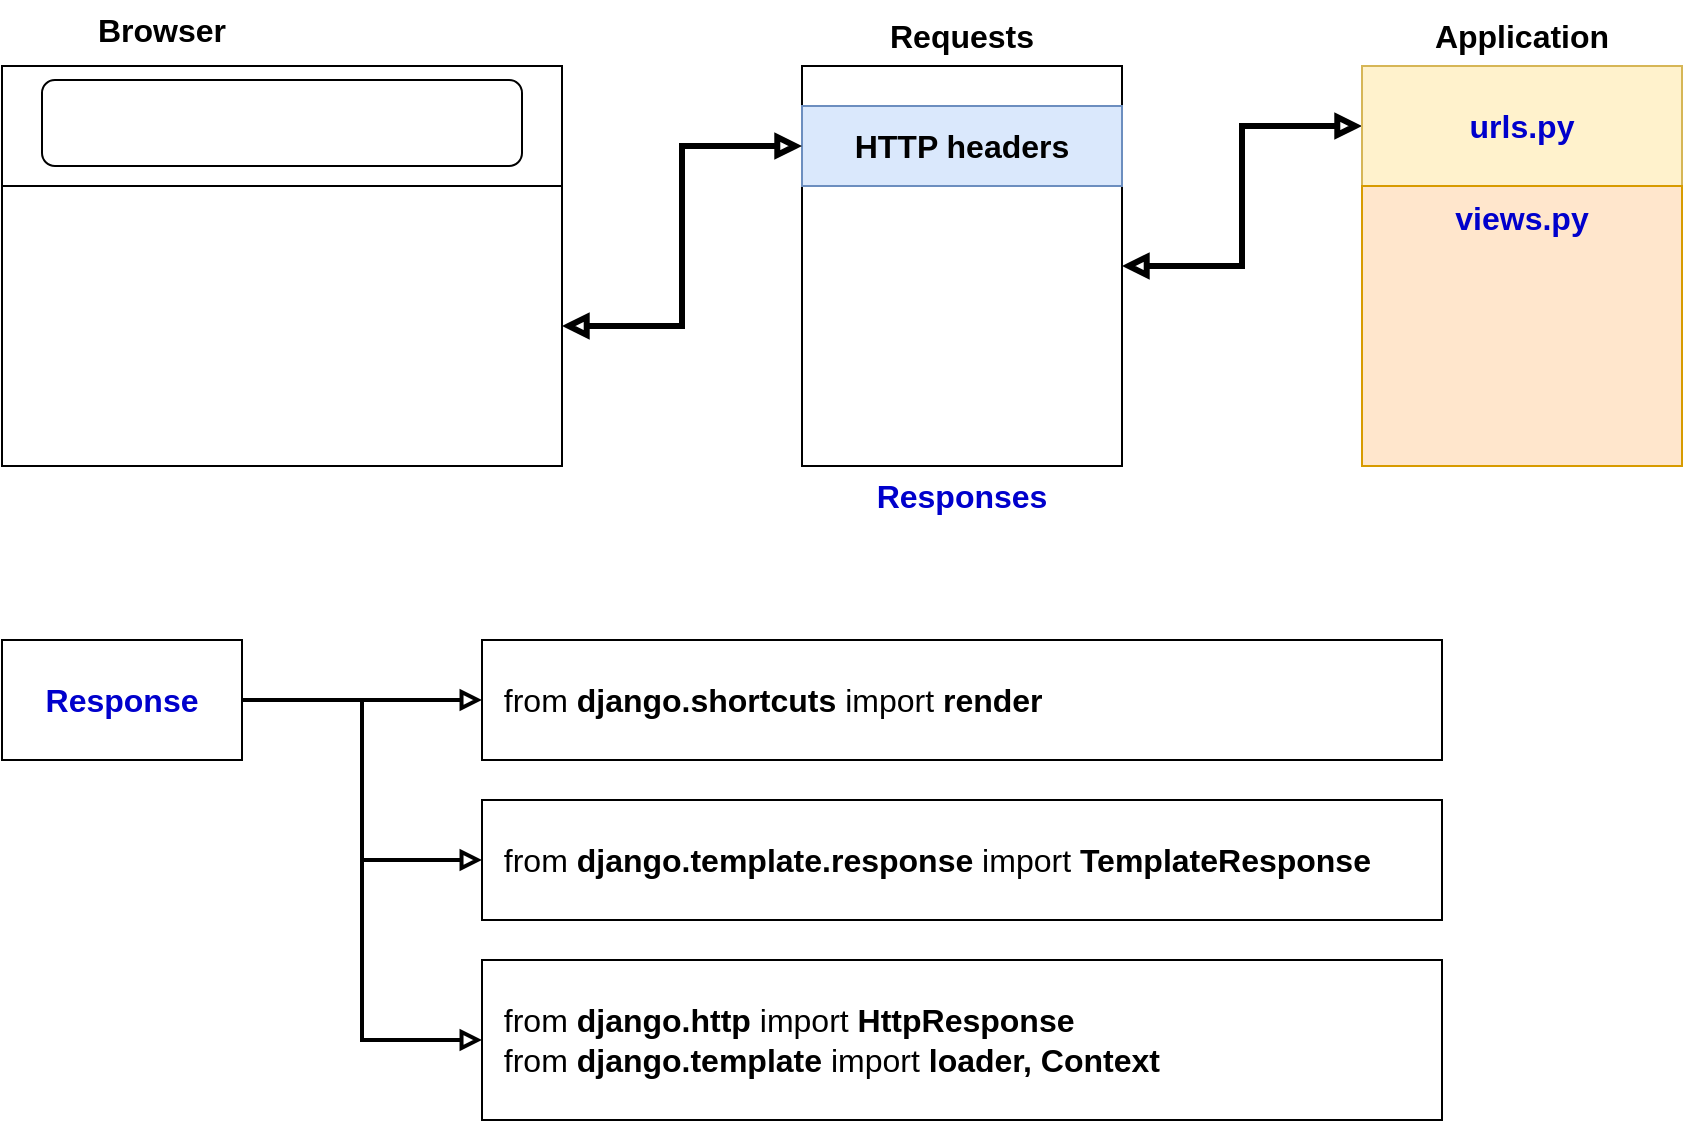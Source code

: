 <mxfile version="12.2.4" pages="3"><diagram id="7rl21mJQBGK-ak0Gol6q" name="Page-1"><mxGraphModel dx="978" dy="592" grid="1" gridSize="10" guides="1" tooltips="1" connect="1" arrows="1" fold="1" page="1" pageScale="1" pageWidth="1100" pageHeight="850" math="0" shadow="0"><root><mxCell id="0"/><mxCell id="1" parent="0"/><mxCell id="14" style="edgeStyle=orthogonalEdgeStyle;rounded=0;orthogonalLoop=1;jettySize=auto;html=1;exitX=1;exitY=0.5;exitDx=0;exitDy=0;entryX=0;entryY=0.5;entryDx=0;entryDy=0;fontSize=16;endArrow=block;endFill=0;startArrow=block;startFill=0;strokeWidth=3;fontStyle=1" parent="1" source="3" target="10" edge="1"><mxGeometry relative="1" as="geometry"/></mxCell><mxCell id="3" value="" style="rounded=0;whiteSpace=wrap;html=1;fontSize=16;" parent="1" vertex="1"><mxGeometry x="480" y="153" width="160" height="200" as="geometry"/></mxCell><mxCell id="2" value="HTTP headers" style="rounded=0;whiteSpace=wrap;html=1;fontSize=16;fillColor=#dae8fc;strokeColor=#6c8ebf;fontStyle=1" parent="1" vertex="1"><mxGeometry x="480" y="173" width="160" height="40" as="geometry"/></mxCell><mxCell id="4" value="Requests" style="text;html=1;strokeColor=none;fillColor=none;align=center;verticalAlign=middle;whiteSpace=wrap;rounded=0;fontSize=16;fontStyle=1" parent="1" vertex="1"><mxGeometry x="480" y="123" width="160" height="30" as="geometry"/></mxCell><mxCell id="5" value="" style="rounded=0;whiteSpace=wrap;html=1;fontSize=16;" parent="1" vertex="1"><mxGeometry x="80" y="153" width="280" height="60" as="geometry"/></mxCell><mxCell id="6" value="" style="rounded=1;whiteSpace=wrap;html=1;fontSize=16;" parent="1" vertex="1"><mxGeometry x="100" y="160" width="240" height="43" as="geometry"/></mxCell><mxCell id="9" style="edgeStyle=orthogonalEdgeStyle;rounded=0;orthogonalLoop=1;jettySize=auto;html=1;exitX=1;exitY=0.5;exitDx=0;exitDy=0;entryX=0;entryY=0.5;entryDx=0;entryDy=0;fontSize=16;endArrow=block;endFill=0;startArrow=block;startFill=0;strokeWidth=3;fontStyle=1" parent="1" source="7" target="2" edge="1"><mxGeometry relative="1" as="geometry"/></mxCell><mxCell id="7" value="" style="rounded=0;whiteSpace=wrap;html=1;fontSize=16;" parent="1" vertex="1"><mxGeometry x="80" y="213" width="280" height="140" as="geometry"/></mxCell><mxCell id="8" value="Browser" style="text;html=1;strokeColor=none;fillColor=none;align=center;verticalAlign=middle;whiteSpace=wrap;rounded=0;fontSize=16;fontStyle=1" parent="1" vertex="1"><mxGeometry x="80" y="120" width="160" height="30" as="geometry"/></mxCell><mxCell id="10" value="urls.py" style="rounded=0;whiteSpace=wrap;html=1;fontSize=16;fillColor=#fff2cc;strokeColor=#d6b656;fontStyle=1;fontColor=#0000CC;" parent="1" vertex="1"><mxGeometry x="760" y="153" width="160" height="60" as="geometry"/></mxCell><mxCell id="11" value="views.py" style="rounded=0;whiteSpace=wrap;html=1;fontSize=16;fillColor=#ffe6cc;strokeColor=#d79b00;verticalAlign=top;fontStyle=1;fontColor=#0000CC;" parent="1" vertex="1"><mxGeometry x="760" y="213" width="160" height="140" as="geometry"/></mxCell><mxCell id="12" value="Application" style="text;html=1;strokeColor=none;fillColor=none;align=center;verticalAlign=middle;whiteSpace=wrap;rounded=0;fontSize=16;fontStyle=1" parent="1" vertex="1"><mxGeometry x="760" y="123" width="160" height="30" as="geometry"/></mxCell><mxCell id="15" value="Responses" style="text;html=1;strokeColor=none;fillColor=none;align=center;verticalAlign=middle;whiteSpace=wrap;rounded=0;fontSize=16;fontStyle=1;fontColor=#0000CC;" parent="1" vertex="1"><mxGeometry x="480" y="353" width="160" height="30" as="geometry"/></mxCell><mxCell id="25" style="edgeStyle=orthogonalEdgeStyle;rounded=0;orthogonalLoop=1;jettySize=auto;html=1;exitX=1;exitY=0.5;exitDx=0;exitDy=0;startArrow=none;startFill=0;endArrow=block;endFill=0;strokeWidth=2;fontSize=16;fontColor=#000000;fontStyle=1" parent="1" source="16" target="17" edge="1"><mxGeometry relative="1" as="geometry"/></mxCell><mxCell id="26" style="edgeStyle=orthogonalEdgeStyle;rounded=0;orthogonalLoop=1;jettySize=auto;html=1;exitX=1;exitY=0.5;exitDx=0;exitDy=0;entryX=0;entryY=0.5;entryDx=0;entryDy=0;startArrow=none;startFill=0;endArrow=block;endFill=0;strokeWidth=2;fontSize=16;fontColor=#000000;fontStyle=1" parent="1" source="16" target="19" edge="1"><mxGeometry relative="1" as="geometry"/></mxCell><mxCell id="27" style="edgeStyle=orthogonalEdgeStyle;rounded=0;orthogonalLoop=1;jettySize=auto;html=1;exitX=1;exitY=0.5;exitDx=0;exitDy=0;entryX=0;entryY=0.5;entryDx=0;entryDy=0;startArrow=none;startFill=0;endArrow=block;endFill=0;strokeWidth=2;fontSize=16;fontColor=#000000;fontStyle=1" parent="1" source="16" target="21" edge="1"><mxGeometry relative="1" as="geometry"/></mxCell><mxCell id="16" value="Response" style="rounded=0;whiteSpace=wrap;html=1;fontSize=16;fontColor=#0000CC;fontStyle=1" parent="1" vertex="1"><mxGeometry x="80" y="440" width="120" height="60" as="geometry"/></mxCell><mxCell id="19" value="&amp;nbsp; from &lt;b&gt;django.template.response&lt;/b&gt; import &lt;b&gt;TemplateResponse&lt;/b&gt;" style="rounded=0;whiteSpace=wrap;html=1;fontSize=16;fontColor=#000000;align=left;" parent="1" vertex="1"><mxGeometry x="320" y="520" width="480" height="60" as="geometry"/></mxCell><mxCell id="17" value="&amp;nbsp; from &lt;b&gt;django.shortcuts&lt;/b&gt; import &lt;b&gt;render&lt;/b&gt;" style="rounded=0;whiteSpace=wrap;html=1;fontSize=16;fontColor=#000000;align=left;" parent="1" vertex="1"><mxGeometry x="320" y="440" width="480" height="60" as="geometry"/></mxCell><mxCell id="21" value="&amp;nbsp; from &lt;b&gt;django.http&lt;/b&gt; import &lt;b&gt;HttpResponse&lt;/b&gt;&lt;br&gt;&amp;nbsp; from &lt;b&gt;django.template&lt;/b&gt;&amp;nbsp;import &lt;b&gt;loader, Context&lt;/b&gt;" style="rounded=0;whiteSpace=wrap;html=1;fontSize=16;fontColor=#000000;align=left;" parent="1" vertex="1"><mxGeometry x="320" y="600" width="480" height="80" as="geometry"/></mxCell></root></mxGraphModel></diagram><diagram id="e4ffB53nSFt1hGqKBert" name="Page-2"><mxGraphModel dx="978" dy="592" grid="1" gridSize="10" guides="1" tooltips="1" connect="1" arrows="1" fold="1" page="1" pageScale="1" pageWidth="1100" pageHeight="850" math="0" shadow="0"><root><mxCell id="DVi4GFdqxQA5bUtPBIsE-0"/><mxCell id="DVi4GFdqxQA5bUtPBIsE-1" parent="DVi4GFdqxQA5bUtPBIsE-0"/><mxCell id="2LyokZ2razKA28SKcOb5-0" value="Q: how many built-in classed-based &lt;b&gt;APIs&lt;/b&gt; in &lt;b&gt;DRF&lt;/b&gt;?" style="text;html=1;strokeColor=#b85450;fillColor=#f8cecc;align=left;verticalAlign=middle;whiteSpace=wrap;rounded=0;fontSize=16;" parent="DVi4GFdqxQA5bUtPBIsE-1" vertex="1"><mxGeometry x="80" y="40" width="720" height="30" as="geometry"/></mxCell><mxCell id="2LyokZ2razKA28SKcOb5-2" value="[&lt;b&gt;&lt;font color=&quot;#ff0000&quot;&gt;views&lt;/font&gt;&lt;/b&gt;]&lt;br&gt;----&lt;br&gt;* django.&lt;b&gt;views&lt;/b&gt;&lt;br&gt;* django.&lt;b&gt;shortcuts&lt;/b&gt;&lt;br&gt;* django.&lt;b&gt;template&lt;/b&gt;&lt;br&gt;----" style="rounded=0;whiteSpace=wrap;html=1;strokeColor=#82b366;fontSize=16;align=left;verticalAlign=top;fillColor=#d5e8d4;" parent="DVi4GFdqxQA5bUtPBIsE-1" vertex="1"><mxGeometry x="320" y="80" width="230" height="160" as="geometry"/></mxCell><mxCell id="2LyokZ2razKA28SKcOb5-3" value="[&lt;b&gt;&lt;font color=&quot;#ff0000&quot;&gt;models&lt;/font&gt;&lt;/b&gt;]&lt;br&gt;----&lt;br&gt;* django.views&lt;br&gt;* django.shortcuts&lt;br&gt;* django.template&lt;br&gt;----" style="rounded=0;whiteSpace=wrap;html=1;strokeColor=#6c8ebf;fontSize=16;align=left;verticalAlign=top;fillColor=#dae8fc;" parent="DVi4GFdqxQA5bUtPBIsE-1" vertex="1"><mxGeometry x="80" y="80" width="230" height="160" as="geometry"/></mxCell><mxCell id="2LyokZ2razKA28SKcOb5-4" value="[&lt;b&gt;&lt;font color=&quot;#ff0000&quot;&gt;mildwares&lt;/font&gt;&lt;/b&gt;]&lt;br&gt;----&lt;br&gt;* django.views&lt;br&gt;* django.shortcuts&lt;br&gt;* django.template&lt;br&gt;----" style="rounded=0;whiteSpace=wrap;html=1;strokeColor=#36393d;fontSize=16;align=left;verticalAlign=top;fillColor=#cdeb8b;" parent="DVi4GFdqxQA5bUtPBIsE-1" vertex="1"><mxGeometry x="560" y="80" width="240" height="160" as="geometry"/></mxCell><mxCell id="BtA1mdbn9h29tg15fozY-0" value="[&lt;font color=&quot;#ff8000&quot; style=&quot;font-weight: bold&quot;&gt;shortcuts&lt;/font&gt;, functions]&lt;br&gt;----&lt;br&gt;* &lt;b&gt;render&lt;/b&gt;&lt;br&gt;* &lt;b&gt;redirect&lt;/b&gt;&lt;br&gt;* &lt;b&gt;get_object_or_404&lt;br&gt;&lt;/b&gt;* &lt;b&gt;get_list_or_404&lt;/b&gt;&lt;br&gt;----" style="rounded=0;whiteSpace=wrap;html=1;strokeColor=#36393d;fontSize=16;align=left;fillColor=#eeeeee;" parent="DVi4GFdqxQA5bUtPBIsE-1" vertex="1"><mxGeometry x="80" y="280" width="180" height="160" as="geometry"/></mxCell><mxCell id="BtA1mdbn9h29tg15fozY-1" value="[&lt;b&gt;&lt;font color=&quot;#0000cc&quot;&gt;urls&lt;/font&gt;&lt;/b&gt;, functions]&lt;br&gt;----&lt;br&gt;* &lt;b&gt;path&lt;/b&gt;&lt;br&gt;* &lt;b&gt;re_path&lt;/b&gt;&lt;br&gt;* &lt;b&gt;include&lt;br&gt;&lt;/b&gt;* &lt;b&gt;reverse&lt;br&gt;&lt;/b&gt;* &lt;b&gt;register_converter&lt;/b&gt;&lt;br&gt;----" style="rounded=0;whiteSpace=wrap;html=1;strokeColor=#36393d;fontSize=16;align=left;fillColor=#eeeeee;" parent="DVi4GFdqxQA5bUtPBIsE-1" vertex="1"><mxGeometry x="280" y="280" width="180" height="160" as="geometry"/></mxCell><mxCell id="SQ0UUJ-TLdb8UlJdZwJ6-0" value="[&lt;font color=&quot;#ff8000&quot; style=&quot;font-weight: bold&quot;&gt;http&lt;/font&gt;, functions]&lt;br&gt;----&lt;br&gt;* &lt;b&gt;HttpResponse&lt;/b&gt;&lt;br&gt;&lt;br&gt;* &lt;b&gt;HttpResponsePermanentRedirect&lt;/b&gt;&lt;br&gt;* &lt;b&gt;HttpResponseRedirect&lt;br&gt;&lt;/b&gt;&lt;br&gt;* &lt;b&gt;HttpResponseNotModified&lt;br&gt;&lt;/b&gt;&lt;br&gt;* &lt;b&gt;HttpResponseBadRequest&lt;/b&gt;&lt;br&gt;* &lt;b&gt;HttpResponseNotFound&lt;/b&gt;&lt;br&gt;* &lt;b&gt;HttpResponseForbidden&lt;/b&gt;&lt;br&gt;* &lt;b&gt;HttpResponseNotAllowed&lt;/b&gt;&lt;br&gt;* &lt;b&gt;HttpResponseGone&lt;/b&gt;&lt;br&gt;* &lt;b&gt;HttpResponseServerError&lt;br&gt;&lt;/b&gt;&lt;br&gt;* &lt;b&gt;JsonResponse&lt;/b&gt;&lt;br&gt;&lt;br&gt;* &lt;b&gt;StreamingHttpResponse&lt;br&gt;&lt;/b&gt;&lt;br&gt;* &lt;b&gt;FileResponse&lt;/b&gt;&lt;br&gt;&lt;br&gt;----" style="rounded=0;whiteSpace=wrap;html=1;strokeColor=#36393d;fontSize=16;align=left;fillColor=#eeeeee;verticalAlign=top;" parent="DVi4GFdqxQA5bUtPBIsE-1" vertex="1"><mxGeometry x="480" y="280" width="280" height="460" as="geometry"/></mxCell><mxCell id="SQ0UUJ-TLdb8UlJdZwJ6-1" value="[&lt;font color=&quot;#ff8000&quot; style=&quot;font-weight: bold&quot;&gt;views&lt;/font&gt;, functions]&lt;br&gt;----&lt;br&gt;* &lt;b&gt;generic&lt;/b&gt;&lt;br&gt;* &lt;b&gt;defaults&lt;/b&gt;&lt;br&gt;* &lt;b&gt;&lt;br&gt;&lt;/b&gt;* &lt;br&gt;----" style="rounded=0;whiteSpace=wrap;html=1;strokeColor=#36393d;fontSize=16;align=left;fillColor=#eeeeee;" parent="DVi4GFdqxQA5bUtPBIsE-1" vertex="1"><mxGeometry x="280" y="460" width="180" height="160" as="geometry"/></mxCell><mxCell id="MnJcDlF4LAsj5Lk3u1Wj-0" value="[&lt;font color=&quot;#ff8000&quot; style=&quot;font-weight: bold&quot;&gt;utils&lt;/font&gt;, functions]&lt;br&gt;----&lt;br&gt;* &lt;b&gt;timezone&lt;/b&gt;&lt;br&gt;* &lt;br&gt;* &lt;b&gt;&lt;br&gt;&lt;/b&gt;* &lt;br&gt;----" style="rounded=0;whiteSpace=wrap;html=1;strokeColor=#36393d;fontSize=16;align=left;fillColor=#eeeeee;" parent="DVi4GFdqxQA5bUtPBIsE-1" vertex="1"><mxGeometry x="80" y="460" width="180" height="160" as="geometry"/></mxCell><mxCell id="MnJcDlF4LAsj5Lk3u1Wj-1" value="[&lt;font color=&quot;#ff8000&quot; style=&quot;font-weight: bold&quot;&gt;template&lt;/font&gt;, functions]&lt;br&gt;----&lt;br&gt;* &lt;b&gt;loader&lt;/b&gt;&lt;br&gt;* &lt;b&gt;Context&lt;/b&gt;&lt;br&gt;* &lt;b&gt;&lt;br&gt;&lt;/b&gt;* &lt;br&gt;----" style="rounded=0;whiteSpace=wrap;html=1;strokeColor=#36393d;fontSize=16;align=left;fillColor=#eeeeee;" parent="DVi4GFdqxQA5bUtPBIsE-1" vertex="1"><mxGeometry x="80" y="640" width="180" height="160" as="geometry"/></mxCell></root></mxGraphModel></diagram><diagram id="bsMJMEVDw1AB5kzE6KTt" name="Page-3"><mxGraphModel dx="978" dy="592" grid="1" gridSize="10" guides="1" tooltips="1" connect="1" arrows="1" fold="1" page="1" pageScale="1" pageWidth="1100" pageHeight="850" math="0" shadow="0"><root><mxCell id="DXaA3or2augOhaXhg4Tx-0"/><mxCell id="DXaA3or2augOhaXhg4Tx-1" parent="DXaA3or2augOhaXhg4Tx-0"/><mxCell id="DXaA3or2augOhaXhg4Tx-2" value="&lt;font color=&quot;#0000cc&quot;&gt;HTTP&lt;/font&gt; &lt;b&gt;&lt;u&gt;Error&lt;/u&gt;&lt;/b&gt; handlers in practical way" style="rounded=0;whiteSpace=wrap;html=1;fontSize=16;" parent="DXaA3or2augOhaXhg4Tx-1" vertex="1"><mxGeometry x="40" y="40" width="600" height="40" as="geometry"/></mxCell><mxCell id="DlnR_GvUIVZrtLioaGMu-0" value="" style="rounded=0;whiteSpace=wrap;html=1;fontSize=16;fillColor=#f5f5f5;strokeColor=#666666;fontColor=#333333;" parent="DXaA3or2augOhaXhg4Tx-1" vertex="1"><mxGeometry x="40" y="90" width="600" height="430" as="geometry"/></mxCell><mxCell id="DlnR_GvUIVZrtLioaGMu-1" value="&amp;nbsp; step1, put all &lt;b style=&quot;font-size: 14px&quot;&gt;&lt;font color=&quot;#ff0000&quot; style=&quot;font-size: 14px&quot;&gt;3xx&lt;/font&gt;&lt;/b&gt;, &lt;font color=&quot;#ff0000&quot; style=&quot;font-size: 14px&quot;&gt;&lt;b style=&quot;font-size: 14px&quot;&gt;4xx&lt;/b&gt;&lt;/font&gt;, &lt;b style=&quot;font-size: 14px&quot;&gt;&lt;font color=&quot;#ff0000&quot; style=&quot;font-size: 14px&quot;&gt;5xx&lt;/font&gt;&lt;/b&gt;&amp;nbsp;html templates in a directory(&lt;b&gt;&lt;font color=&quot;#0000cc&quot;&gt;utils&lt;/font&gt;&lt;/b&gt;) under subd&amp;nbsp;&lt;b style=&quot;font-size: 14px&quot;&gt;Project_Name&lt;/b&gt;" style="rounded=1;whiteSpace=wrap;html=1;fontSize=14;align=left;fillColor=#ffe6cc;strokeColor=#d79b00;" parent="DXaA3or2augOhaXhg4Tx-1" vertex="1"><mxGeometry x="50" y="100" width="580" height="50" as="geometry"/></mxCell><mxCell id="blO1oqnwOY7Q0o9bVGNS-1" value="&amp;nbsp; (root) &lt;b&gt;Project_Name&lt;/b&gt;" style="rounded=0;whiteSpace=wrap;html=1;fontSize=16;align=left;" parent="DXaA3or2augOhaXhg4Tx-1" vertex="1"><mxGeometry x="680" y="40" width="180" height="60" as="geometry"/></mxCell><mxCell id="blO1oqnwOY7Q0o9bVGNS-8" style="edgeStyle=orthogonalEdgeStyle;rounded=0;orthogonalLoop=1;jettySize=auto;html=1;exitX=0;exitY=0.5;exitDx=0;exitDy=0;entryX=0.25;entryY=1;entryDx=0;entryDy=0;fontSize=16;" parent="DXaA3or2augOhaXhg4Tx-1" source="blO1oqnwOY7Q0o9bVGNS-2" target="blO1oqnwOY7Q0o9bVGNS-1" edge="1"><mxGeometry relative="1" as="geometry"/></mxCell><mxCell id="blO1oqnwOY7Q0o9bVGNS-2" value="&amp;nbsp; (subd) &lt;b&gt;Project_Name&lt;/b&gt;" style="rounded=0;whiteSpace=wrap;html=1;fontSize=16;align=left;" parent="DXaA3or2augOhaXhg4Tx-1" vertex="1"><mxGeometry x="760" y="130" width="180" height="60" as="geometry"/></mxCell><mxCell id="blO1oqnwOY7Q0o9bVGNS-10" style="edgeStyle=orthogonalEdgeStyle;rounded=0;orthogonalLoop=1;jettySize=auto;html=1;exitX=0;exitY=0.5;exitDx=0;exitDy=0;entryX=0.25;entryY=1;entryDx=0;entryDy=0;fontSize=16;" parent="DXaA3or2augOhaXhg4Tx-1" source="blO1oqnwOY7Q0o9bVGNS-3" target="blO1oqnwOY7Q0o9bVGNS-1" edge="1"><mxGeometry relative="1" as="geometry"/></mxCell><mxCell id="blO1oqnwOY7Q0o9bVGNS-3" value="manage.py" style="text;html=1;strokeColor=none;fillColor=none;align=left;verticalAlign=middle;whiteSpace=wrap;rounded=0;fontSize=16;" parent="DXaA3or2augOhaXhg4Tx-1" vertex="1"><mxGeometry x="750" y="720" width="130" height="40" as="geometry"/></mxCell><mxCell id="blO1oqnwOY7Q0o9bVGNS-12" style="edgeStyle=orthogonalEdgeStyle;rounded=0;orthogonalLoop=1;jettySize=auto;html=1;exitX=0;exitY=0.5;exitDx=0;exitDy=0;entryX=0.25;entryY=1;entryDx=0;entryDy=0;fontSize=16;" parent="DXaA3or2augOhaXhg4Tx-1" source="blO1oqnwOY7Q0o9bVGNS-5" target="blO1oqnwOY7Q0o9bVGNS-1" edge="1"><mxGeometry relative="1" as="geometry"/></mxCell><mxCell id="blO1oqnwOY7Q0o9bVGNS-5" value="sql.db" style="text;html=1;strokeColor=none;fillColor=none;align=left;verticalAlign=middle;whiteSpace=wrap;rounded=0;fontSize=16;" parent="DXaA3or2augOhaXhg4Tx-1" vertex="1"><mxGeometry x="750" y="760" width="130" height="40" as="geometry"/></mxCell><mxCell id="blO1oqnwOY7Q0o9bVGNS-13" style="edgeStyle=orthogonalEdgeStyle;rounded=0;orthogonalLoop=1;jettySize=auto;html=1;exitX=0;exitY=0.5;exitDx=0;exitDy=0;entryX=0.25;entryY=1;entryDx=0;entryDy=0;fontSize=16;" parent="DXaA3or2augOhaXhg4Tx-1" source="blO1oqnwOY7Q0o9bVGNS-6" target="blO1oqnwOY7Q0o9bVGNS-2" edge="1"><mxGeometry relative="1" as="geometry"/></mxCell><mxCell id="blO1oqnwOY7Q0o9bVGNS-6" value="&amp;nbsp; (subd) &lt;b&gt;templates&lt;/b&gt;" style="rounded=0;whiteSpace=wrap;html=1;fontSize=16;align=left;" parent="DXaA3or2augOhaXhg4Tx-1" vertex="1"><mxGeometry x="840" y="266.5" width="180" height="40" as="geometry"/></mxCell><mxCell id="blO1oqnwOY7Q0o9bVGNS-15" style="edgeStyle=orthogonalEdgeStyle;rounded=0;orthogonalLoop=1;jettySize=auto;html=1;exitX=0;exitY=0.5;exitDx=0;exitDy=0;entryX=0.25;entryY=1;entryDx=0;entryDy=0;fontSize=16;" parent="DXaA3or2augOhaXhg4Tx-1" source="blO1oqnwOY7Q0o9bVGNS-7" target="blO1oqnwOY7Q0o9bVGNS-2" edge="1"><mxGeometry relative="1" as="geometry"/></mxCell><mxCell id="blO1oqnwOY7Q0o9bVGNS-7" value="&amp;nbsp; (subd) &lt;b&gt;&lt;font color=&quot;#0000cc&quot;&gt;utils&lt;/font&gt;&lt;/b&gt;" style="rounded=0;whiteSpace=wrap;html=1;fontSize=16;align=left;fillColor=#ffe6cc;strokeColor=#d79b00;" parent="DXaA3or2augOhaXhg4Tx-1" vertex="1"><mxGeometry x="840" y="320" width="180" height="40" as="geometry"/></mxCell><mxCell id="blO1oqnwOY7Q0o9bVGNS-17" style="edgeStyle=orthogonalEdgeStyle;rounded=0;orthogonalLoop=1;jettySize=auto;html=1;exitX=0;exitY=0.5;exitDx=0;exitDy=0;entryX=0.25;entryY=1;entryDx=0;entryDy=0;fontSize=16;" parent="DXaA3or2augOhaXhg4Tx-1" source="blO1oqnwOY7Q0o9bVGNS-16" target="blO1oqnwOY7Q0o9bVGNS-2" edge="1"><mxGeometry relative="1" as="geometry"/></mxCell><mxCell id="blO1oqnwOY7Q0o9bVGNS-16" value="&amp;nbsp; (subd) &lt;b&gt;App&lt;/b&gt;" style="rounded=0;whiteSpace=wrap;html=1;fontSize=16;align=left;" parent="DXaA3or2augOhaXhg4Tx-1" vertex="1"><mxGeometry x="840" y="217.5" width="180" height="35" as="geometry"/></mxCell><mxCell id="W2NujAJ72MUqqciY42M2-3" style="edgeStyle=orthogonalEdgeStyle;rounded=0;orthogonalLoop=1;jettySize=auto;html=1;exitX=0;exitY=0.5;exitDx=0;exitDy=0;entryX=0.5;entryY=1;entryDx=0;entryDy=0;fontSize=16;" parent="DXaA3or2augOhaXhg4Tx-1" source="W2NujAJ72MUqqciY42M2-0" target="blO1oqnwOY7Q0o9bVGNS-7" edge="1"><mxGeometry relative="1" as="geometry"/></mxCell><mxCell id="W2NujAJ72MUqqciY42M2-0" value="&lt;font color=&quot;#ff0000&quot;&gt;&lt;b&gt;3xx&lt;/b&gt;&lt;/font&gt;.html" style="text;html=1;strokeColor=none;fillColor=none;align=left;verticalAlign=middle;whiteSpace=wrap;rounded=0;fontSize=16;" parent="DXaA3or2augOhaXhg4Tx-1" vertex="1"><mxGeometry x="967.5" y="390" width="105" height="30" as="geometry"/></mxCell><mxCell id="W2NujAJ72MUqqciY42M2-4" style="edgeStyle=orthogonalEdgeStyle;rounded=0;orthogonalLoop=1;jettySize=auto;html=1;exitX=0;exitY=0.5;exitDx=0;exitDy=0;fontSize=16;" parent="DXaA3or2augOhaXhg4Tx-1" source="W2NujAJ72MUqqciY42M2-1" edge="1"><mxGeometry relative="1" as="geometry"><mxPoint x="930" y="360" as="targetPoint"/></mxGeometry></mxCell><mxCell id="W2NujAJ72MUqqciY42M2-1" value="&lt;b&gt;&lt;font color=&quot;#ff0000&quot;&gt;4xx&lt;/font&gt;&lt;/b&gt;.html" style="text;html=1;strokeColor=none;fillColor=none;align=left;verticalAlign=middle;whiteSpace=wrap;rounded=0;fontSize=16;" parent="DXaA3or2augOhaXhg4Tx-1" vertex="1"><mxGeometry x="968" y="430" width="93" height="30" as="geometry"/></mxCell><mxCell id="W2NujAJ72MUqqciY42M2-5" style="edgeStyle=orthogonalEdgeStyle;rounded=0;orthogonalLoop=1;jettySize=auto;html=1;exitX=0;exitY=0.5;exitDx=0;exitDy=0;fontSize=16;" parent="DXaA3or2augOhaXhg4Tx-1" source="W2NujAJ72MUqqciY42M2-2" edge="1"><mxGeometry relative="1" as="geometry"><mxPoint x="930" y="360" as="targetPoint"/></mxGeometry></mxCell><mxCell id="W2NujAJ72MUqqciY42M2-2" value="&lt;b&gt;&lt;font color=&quot;#ff0000&quot;&gt;5xx&lt;/font&gt;&lt;/b&gt;.html" style="text;html=1;strokeColor=none;fillColor=none;align=left;verticalAlign=middle;whiteSpace=wrap;rounded=0;fontSize=16;" parent="DXaA3or2augOhaXhg4Tx-1" vertex="1"><mxGeometry x="967" y="470" width="93" height="30" as="geometry"/></mxCell><mxCell id="gKfDbD1CrBRfe_S66PR6-1" style="edgeStyle=orthogonalEdgeStyle;rounded=0;orthogonalLoop=1;jettySize=auto;html=1;exitX=0;exitY=0.5;exitDx=0;exitDy=0;entryX=0.5;entryY=1;entryDx=0;entryDy=0;fontSize=16;" parent="DXaA3or2augOhaXhg4Tx-1" source="gKfDbD1CrBRfe_S66PR6-0" target="blO1oqnwOY7Q0o9bVGNS-7" edge="1"><mxGeometry relative="1" as="geometry"/></mxCell><mxCell id="gKfDbD1CrBRfe_S66PR6-0" value="&lt;font color=&quot;#0000cc&quot;&gt;&amp;nbsp;views.py&lt;/font&gt;" style="text;html=1;strokeColor=#b85450;fillColor=#f8cecc;align=left;verticalAlign=middle;whiteSpace=wrap;rounded=0;fontSize=16;fontStyle=0" parent="DXaA3or2augOhaXhg4Tx-1" vertex="1"><mxGeometry x="967.5" y="510" width="93" height="30" as="geometry"/></mxCell><mxCell id="gKfDbD1CrBRfe_S66PR6-2" value="&amp;nbsp; step2,&amp;nbsp; setup in &lt;b style=&quot;font-size: 14px&quot;&gt;&lt;font color=&quot;#0000cc&quot; style=&quot;font-size: 14px&quot;&gt;utils/views.py&lt;/font&gt;&lt;/b&gt;,&lt;b style=&quot;font-size: 14px&quot;&gt;&amp;nbsp;&lt;/b&gt;&lt;span style=&quot;font-size: 14px&quot;&gt;define functions to handler errors:&lt;/span&gt;&lt;br style=&quot;font-size: 14px&quot;&gt;&amp;nbsp; &amp;nbsp; &amp;nbsp; &amp;nbsp; &amp;nbsp; &amp;nbsp; &amp;nbsp; - &lt;b style=&quot;font-size: 14px&quot;&gt;bad_request(request, exception=None)&lt;/b&gt;, 400.html&lt;br style=&quot;font-size: 14px&quot;&gt;&amp;nbsp; &amp;nbsp; &amp;nbsp; &amp;nbsp; &amp;nbsp; &amp;nbsp; &amp;nbsp; - &lt;b style=&quot;font-size: 14px&quot;&gt;page_not_found(request, exception=None)&lt;/b&gt;, 404.html&lt;br style=&quot;font-size: 14px&quot;&gt;&amp;nbsp; &amp;nbsp; &amp;nbsp; &amp;nbsp; &amp;nbsp; &amp;nbsp; &amp;nbsp; - &lt;b style=&quot;font-size: 14px&quot;&gt;permission_denied(request, exception=None)&lt;/b&gt;, 403.html&lt;br style=&quot;font-size: 14px&quot;&gt;&amp;nbsp; &amp;nbsp; &amp;nbsp; &amp;nbsp; &amp;nbsp; &amp;nbsp; &amp;nbsp; - &lt;b style=&quot;font-size: 14px&quot;&gt;server_error(request)&lt;/b&gt;, 500.html" style="rounded=1;whiteSpace=wrap;html=1;fontSize=14;align=left;arcSize=11;fillColor=#f8cecc;strokeColor=#b85450;" parent="DXaA3or2augOhaXhg4Tx-1" vertex="1"><mxGeometry x="50" y="160" width="580" height="120" as="geometry"/></mxCell><mxCell id="gKfDbD1CrBRfe_S66PR6-3" value="&amp;nbsp; step3, setup in &lt;font color=&quot;#0000cc&quot; style=&quot;font-size: 14px;&quot;&gt;&lt;b style=&quot;font-size: 14px;&quot;&gt;settings.py&lt;/b&gt;&lt;/font&gt;&lt;br style=&quot;font-size: 14px;&quot;&gt;&lt;b style=&quot;font-size: 14px;&quot;&gt;&amp;nbsp; &amp;nbsp; &amp;nbsp; &amp;nbsp; &amp;nbsp; &amp;nbsp; &amp;nbsp;- DEBUG &lt;/b&gt;= False&lt;br style=&quot;font-size: 14px;&quot;&gt;&lt;b style=&quot;font-size: 14px;&quot;&gt;&amp;nbsp; &amp;nbsp; &amp;nbsp; &amp;nbsp; &amp;nbsp; &amp;nbsp; &amp;nbsp;- ALLOWED_HOSTS &lt;/b&gt;= ['localhost', '127.0.0.1']&lt;br style=&quot;font-size: 14px;&quot;&gt;&lt;b style=&quot;font-size: 14px;&quot;&gt;&amp;nbsp; &amp;nbsp; &amp;nbsp; &amp;nbsp; &amp;nbsp; &amp;nbsp; &amp;nbsp;- TEMPLATES, &lt;/b&gt;add dynamic paths" style="rounded=1;whiteSpace=wrap;html=1;fontSize=14;align=left;arcSize=10;fillColor=#e1d5e7;strokeColor=#9673a6;" parent="DXaA3or2augOhaXhg4Tx-1" vertex="1"><mxGeometry x="50" y="290" width="580" height="90" as="geometry"/></mxCell><mxCell id="HbWiVu9o34RwsYnfMxqz-0" value="&amp;nbsp; step3, setup in &lt;b style=&quot;font-size: 14px;&quot;&gt;&lt;font color=&quot;#0000cc&quot; style=&quot;font-size: 14px;&quot;&gt;urls.py&lt;/font&gt;&lt;/b&gt;&lt;br style=&quot;font-size: 14px;&quot;&gt;&amp;nbsp; &amp;nbsp; &amp;nbsp; &amp;nbsp; &amp;nbsp; &amp;nbsp; &amp;nbsp;- handler400 = 'coffeehouse.utils.views.bad_request'&lt;br style=&quot;font-size: 14px;&quot;&gt;&amp;nbsp; &amp;nbsp; &amp;nbsp; &amp;nbsp; &amp;nbsp; &amp;nbsp; &amp;nbsp;- handler403 = 'coffeehouse.utils.views.permission_denied'&lt;br style=&quot;font-size: 14px;&quot;&gt;&amp;nbsp; &amp;nbsp; &amp;nbsp; &amp;nbsp; &amp;nbsp; &amp;nbsp; &amp;nbsp;- handler404 = 'coffeehouse.utils.views.page_not_found'&lt;br style=&quot;font-size: 14px;&quot;&gt;&amp;nbsp; &amp;nbsp; &amp;nbsp; &amp;nbsp; &amp;nbsp; &amp;nbsp; &amp;nbsp;- handler500 = 'coffeehouse.utils.views.server_error'&lt;b style=&quot;font-size: 14px;&quot;&gt;&lt;br style=&quot;font-size: 14px;&quot;&gt;&lt;/b&gt;" style="rounded=1;whiteSpace=wrap;html=1;fontSize=14;align=left;arcSize=7;fillColor=#d5e8d4;strokeColor=#82b366;" parent="DXaA3or2augOhaXhg4Tx-1" vertex="1"><mxGeometry x="50" y="390" width="580" height="110" as="geometry"/></mxCell><mxCell id="wSjvG1nWMBxSjPZ-U2_N-3" style="edgeStyle=orthogonalEdgeStyle;rounded=0;orthogonalLoop=1;jettySize=auto;html=1;exitX=0;exitY=0.5;exitDx=0;exitDy=0;entryX=0.25;entryY=1;entryDx=0;entryDy=0;fontSize=14;" parent="DXaA3or2augOhaXhg4Tx-1" source="wSjvG1nWMBxSjPZ-U2_N-1" target="blO1oqnwOY7Q0o9bVGNS-2" edge="1"><mxGeometry relative="1" as="geometry"/></mxCell><mxCell id="wSjvG1nWMBxSjPZ-U2_N-1" value="&lt;font color=&quot;#0000cc&quot;&gt;&amp;nbsp;settings.py&lt;/font&gt;" style="text;html=1;strokeColor=#9673a6;fillColor=#e1d5e7;align=left;verticalAlign=middle;whiteSpace=wrap;rounded=0;fontSize=16;" parent="DXaA3or2augOhaXhg4Tx-1" vertex="1"><mxGeometry x="840" y="560" width="130" height="40" as="geometry"/></mxCell><mxCell id="wSjvG1nWMBxSjPZ-U2_N-4" style="edgeStyle=orthogonalEdgeStyle;rounded=0;orthogonalLoop=1;jettySize=auto;html=1;exitX=0;exitY=0.5;exitDx=0;exitDy=0;fontSize=14;entryX=0.25;entryY=1;entryDx=0;entryDy=0;" parent="DXaA3or2augOhaXhg4Tx-1" source="wSjvG1nWMBxSjPZ-U2_N-2" target="blO1oqnwOY7Q0o9bVGNS-2" edge="1"><mxGeometry relative="1" as="geometry"><mxPoint x="760" y="450" as="targetPoint"/></mxGeometry></mxCell><mxCell id="wSjvG1nWMBxSjPZ-U2_N-2" value="&lt;font color=&quot;#0000cc&quot;&gt;&amp;nbsp;urls.py&lt;/font&gt;" style="text;html=1;strokeColor=#82b366;fillColor=#d5e8d4;align=left;verticalAlign=middle;whiteSpace=wrap;rounded=0;fontSize=16;" parent="DXaA3or2augOhaXhg4Tx-1" vertex="1"><mxGeometry x="840" y="610" width="130" height="40" as="geometry"/></mxCell></root></mxGraphModel></diagram></mxfile>